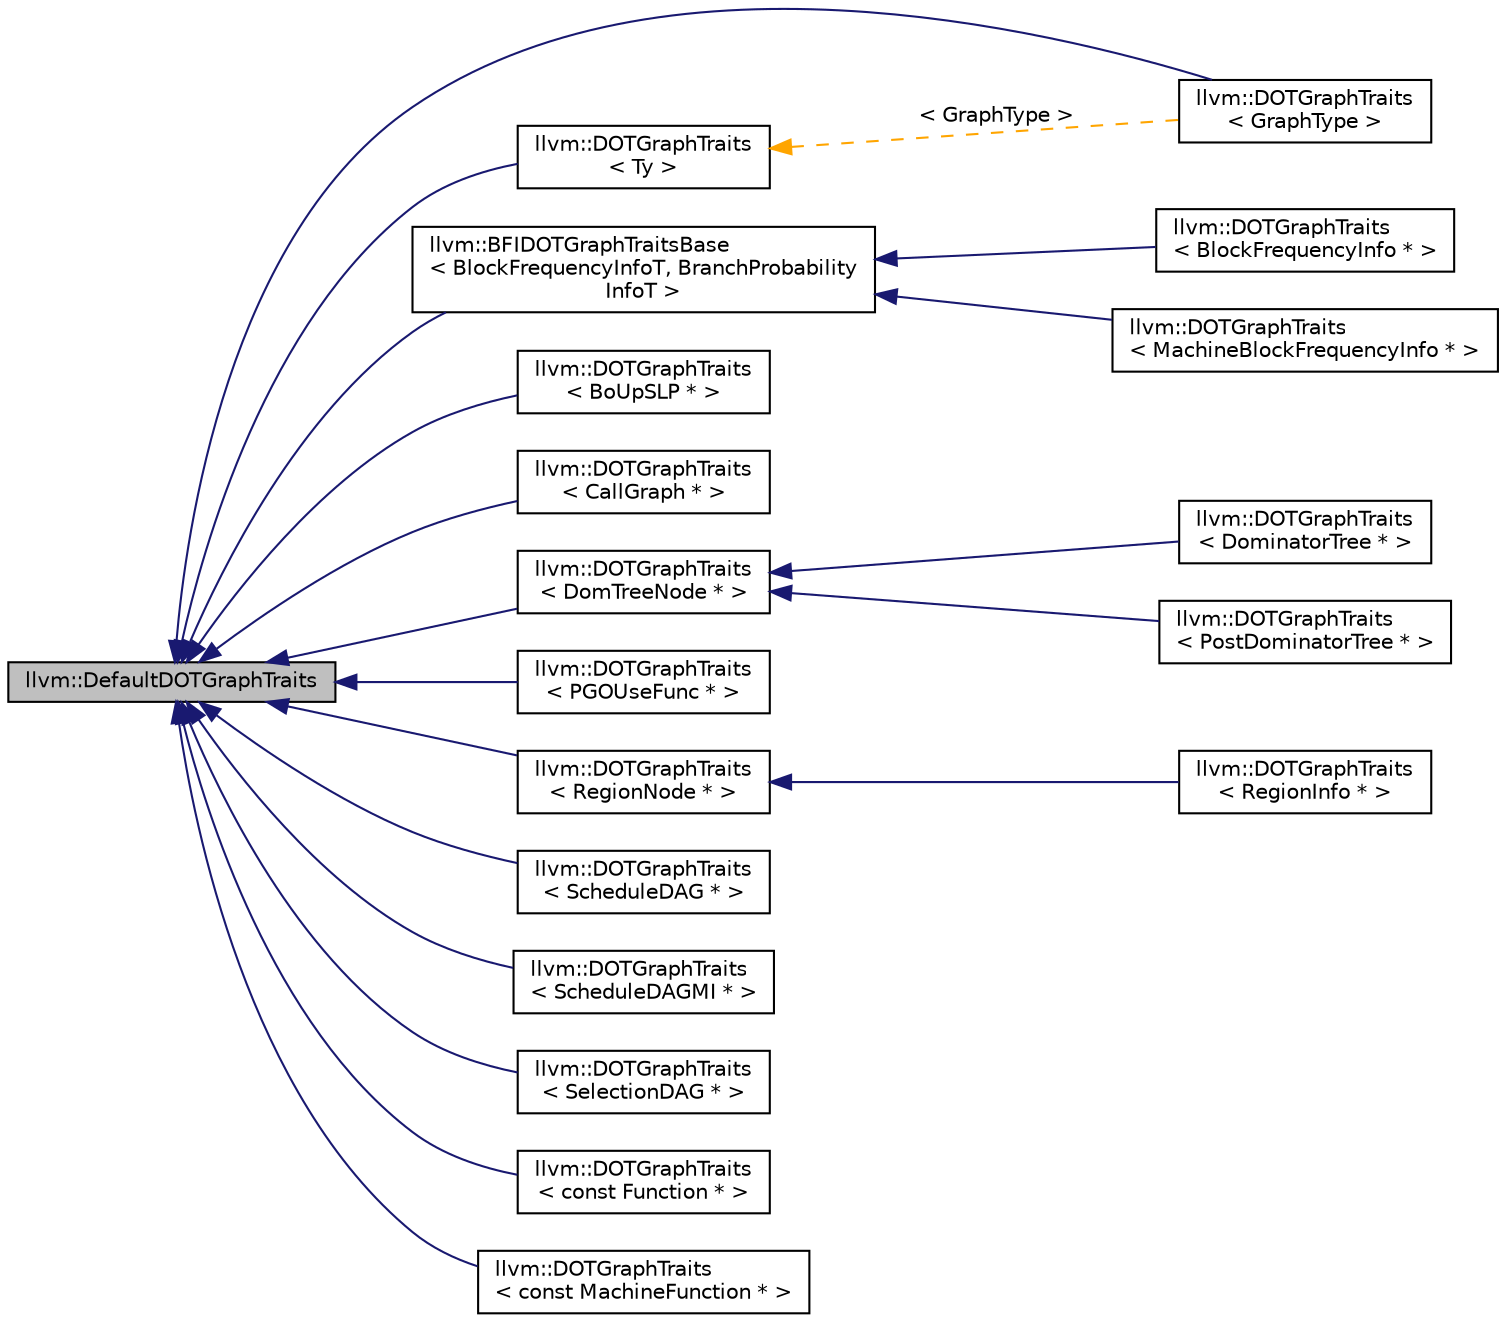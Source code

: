 digraph "llvm::DefaultDOTGraphTraits"
{
 // LATEX_PDF_SIZE
  bgcolor="transparent";
  edge [fontname="Helvetica",fontsize="10",labelfontname="Helvetica",labelfontsize="10"];
  node [fontname="Helvetica",fontsize="10",shape="box"];
  rankdir="LR";
  Node1 [label="llvm::DefaultDOTGraphTraits",height=0.2,width=0.4,color="black", fillcolor="grey75", style="filled", fontcolor="black",tooltip="DefaultDOTGraphTraits - This class provides the default implementations of all of the DOTGraphTraits ..."];
  Node1 -> Node2 [dir="back",color="midnightblue",fontsize="10",style="solid",fontname="Helvetica"];
  Node2 [label="llvm::DOTGraphTraits\l\< GraphType \>",height=0.2,width=0.4,color="black",URL="$structllvm_1_1DOTGraphTraits.html",tooltip=" "];
  Node1 -> Node3 [dir="back",color="midnightblue",fontsize="10",style="solid",fontname="Helvetica"];
  Node3 [label="llvm::BFIDOTGraphTraitsBase\l\< BlockFrequencyInfoT, BranchProbability\lInfoT \>",height=0.2,width=0.4,color="black",URL="$structllvm_1_1BFIDOTGraphTraitsBase.html",tooltip=" "];
  Node3 -> Node4 [dir="back",color="midnightblue",fontsize="10",style="solid",fontname="Helvetica"];
  Node4 [label="llvm::DOTGraphTraits\l\< BlockFrequencyInfo * \>",height=0.2,width=0.4,color="black",URL="$structllvm_1_1DOTGraphTraits_3_01BlockFrequencyInfo_01_5_01_4.html",tooltip=" "];
  Node3 -> Node5 [dir="back",color="midnightblue",fontsize="10",style="solid",fontname="Helvetica"];
  Node5 [label="llvm::DOTGraphTraits\l\< MachineBlockFrequencyInfo * \>",height=0.2,width=0.4,color="black",URL="$structllvm_1_1DOTGraphTraits_3_01MachineBlockFrequencyInfo_01_5_01_4.html",tooltip=" "];
  Node1 -> Node6 [dir="back",color="midnightblue",fontsize="10",style="solid",fontname="Helvetica"];
  Node6 [label="llvm::DOTGraphTraits\l\< Ty \>",height=0.2,width=0.4,color="black",URL="$structllvm_1_1DOTGraphTraits.html",tooltip="DOTGraphTraits - Template class that can be specialized to customize how graphs are converted to 'dot..."];
  Node6 -> Node2 [dir="back",color="orange",fontsize="10",style="dashed",label=" \< GraphType \>" ,fontname="Helvetica"];
  Node1 -> Node7 [dir="back",color="midnightblue",fontsize="10",style="solid",fontname="Helvetica"];
  Node7 [label="llvm::DOTGraphTraits\l\< BoUpSLP * \>",height=0.2,width=0.4,color="black",URL="$structllvm_1_1DOTGraphTraits_3_01BoUpSLP_01_5_01_4.html",tooltip=" "];
  Node1 -> Node8 [dir="back",color="midnightblue",fontsize="10",style="solid",fontname="Helvetica"];
  Node8 [label="llvm::DOTGraphTraits\l\< CallGraph * \>",height=0.2,width=0.4,color="black",URL="$structllvm_1_1DOTGraphTraits_3_01CallGraph_01_5_01_4.html",tooltip=" "];
  Node1 -> Node9 [dir="back",color="midnightblue",fontsize="10",style="solid",fontname="Helvetica"];
  Node9 [label="llvm::DOTGraphTraits\l\< DomTreeNode * \>",height=0.2,width=0.4,color="black",URL="$structllvm_1_1DOTGraphTraits_3_01DomTreeNode_01_5_01_4.html",tooltip=" "];
  Node9 -> Node10 [dir="back",color="midnightblue",fontsize="10",style="solid",fontname="Helvetica"];
  Node10 [label="llvm::DOTGraphTraits\l\< DominatorTree * \>",height=0.2,width=0.4,color="black",URL="$structllvm_1_1DOTGraphTraits_3_01DominatorTree_01_5_01_4.html",tooltip=" "];
  Node9 -> Node11 [dir="back",color="midnightblue",fontsize="10",style="solid",fontname="Helvetica"];
  Node11 [label="llvm::DOTGraphTraits\l\< PostDominatorTree * \>",height=0.2,width=0.4,color="black",URL="$structllvm_1_1DOTGraphTraits_3_01PostDominatorTree_01_5_01_4.html",tooltip=" "];
  Node1 -> Node12 [dir="back",color="midnightblue",fontsize="10",style="solid",fontname="Helvetica"];
  Node12 [label="llvm::DOTGraphTraits\l\< PGOUseFunc * \>",height=0.2,width=0.4,color="black",URL="$structllvm_1_1DOTGraphTraits_3_01PGOUseFunc_01_5_01_4.html",tooltip=" "];
  Node1 -> Node13 [dir="back",color="midnightblue",fontsize="10",style="solid",fontname="Helvetica"];
  Node13 [label="llvm::DOTGraphTraits\l\< RegionNode * \>",height=0.2,width=0.4,color="black",URL="$structllvm_1_1DOTGraphTraits_3_01RegionNode_01_5_01_4.html",tooltip=" "];
  Node13 -> Node14 [dir="back",color="midnightblue",fontsize="10",style="solid",fontname="Helvetica"];
  Node14 [label="llvm::DOTGraphTraits\l\< RegionInfo * \>",height=0.2,width=0.4,color="black",URL="$structllvm_1_1DOTGraphTraits_3_01RegionInfo_01_5_01_4.html",tooltip=" "];
  Node1 -> Node15 [dir="back",color="midnightblue",fontsize="10",style="solid",fontname="Helvetica"];
  Node15 [label="llvm::DOTGraphTraits\l\< ScheduleDAG * \>",height=0.2,width=0.4,color="black",URL="$structllvm_1_1DOTGraphTraits_3_01ScheduleDAG_01_5_01_4.html",tooltip=" "];
  Node1 -> Node16 [dir="back",color="midnightblue",fontsize="10",style="solid",fontname="Helvetica"];
  Node16 [label="llvm::DOTGraphTraits\l\< ScheduleDAGMI * \>",height=0.2,width=0.4,color="black",URL="$structllvm_1_1DOTGraphTraits_3_01ScheduleDAGMI_01_5_01_4.html",tooltip=" "];
  Node1 -> Node17 [dir="back",color="midnightblue",fontsize="10",style="solid",fontname="Helvetica"];
  Node17 [label="llvm::DOTGraphTraits\l\< SelectionDAG * \>",height=0.2,width=0.4,color="black",URL="$structllvm_1_1DOTGraphTraits_3_01SelectionDAG_01_5_01_4.html",tooltip=" "];
  Node1 -> Node18 [dir="back",color="midnightblue",fontsize="10",style="solid",fontname="Helvetica"];
  Node18 [label="llvm::DOTGraphTraits\l\< const Function * \>",height=0.2,width=0.4,color="black",URL="$structllvm_1_1DOTGraphTraits_3_01const_01Function_01_5_01_4.html",tooltip=" "];
  Node1 -> Node19 [dir="back",color="midnightblue",fontsize="10",style="solid",fontname="Helvetica"];
  Node19 [label="llvm::DOTGraphTraits\l\< const MachineFunction * \>",height=0.2,width=0.4,color="black",URL="$structllvm_1_1DOTGraphTraits_3_01const_01MachineFunction_01_5_01_4.html",tooltip=" "];
}
